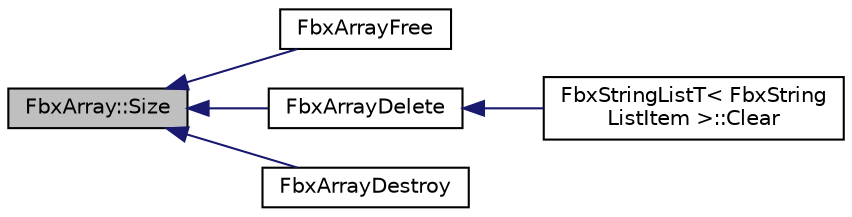 digraph "FbxArray::Size"
{
  edge [fontname="Helvetica",fontsize="10",labelfontname="Helvetica",labelfontsize="10"];
  node [fontname="Helvetica",fontsize="10",shape=record];
  rankdir="LR";
  Node134 [label="FbxArray::Size",height=0.2,width=0.4,color="black", fillcolor="grey75", style="filled", fontcolor="black"];
  Node134 -> Node135 [dir="back",color="midnightblue",fontsize="10",style="solid",fontname="Helvetica"];
  Node135 [label="FbxArrayFree",height=0.2,width=0.4,color="black", fillcolor="white", style="filled",URL="$fbxarray_8h.html#a2f98a538558a67cf665a06bd10d01604",tooltip="Call FbxFree on each element of the array, and then clear it. "];
  Node134 -> Node136 [dir="back",color="midnightblue",fontsize="10",style="solid",fontname="Helvetica"];
  Node136 [label="FbxArrayDelete",height=0.2,width=0.4,color="black", fillcolor="white", style="filled",URL="$fbxarray_8h.html#a087cb13ed63535de7247e732dc7228b6",tooltip="Call FbxDelete on each element of the array, and then clear it. "];
  Node136 -> Node137 [dir="back",color="midnightblue",fontsize="10",style="solid",fontname="Helvetica"];
  Node137 [label="FbxStringListT\< FbxString\lListItem \>::Clear",height=0.2,width=0.4,color="black", fillcolor="white", style="filled",URL="$class_fbx_string_list_t.html#ac5bcede97ed831d4fe76f3087a63398e",tooltip="Delete the array. "];
  Node134 -> Node138 [dir="back",color="midnightblue",fontsize="10",style="solid",fontname="Helvetica"];
  Node138 [label="FbxArrayDestroy",height=0.2,width=0.4,color="black", fillcolor="white", style="filled",URL="$fbxarray_8h.html#ab43bce830ebdbae89b75ead299a2f051",tooltip="Call Destroy on each element of the array, and then clear it. "];
}

